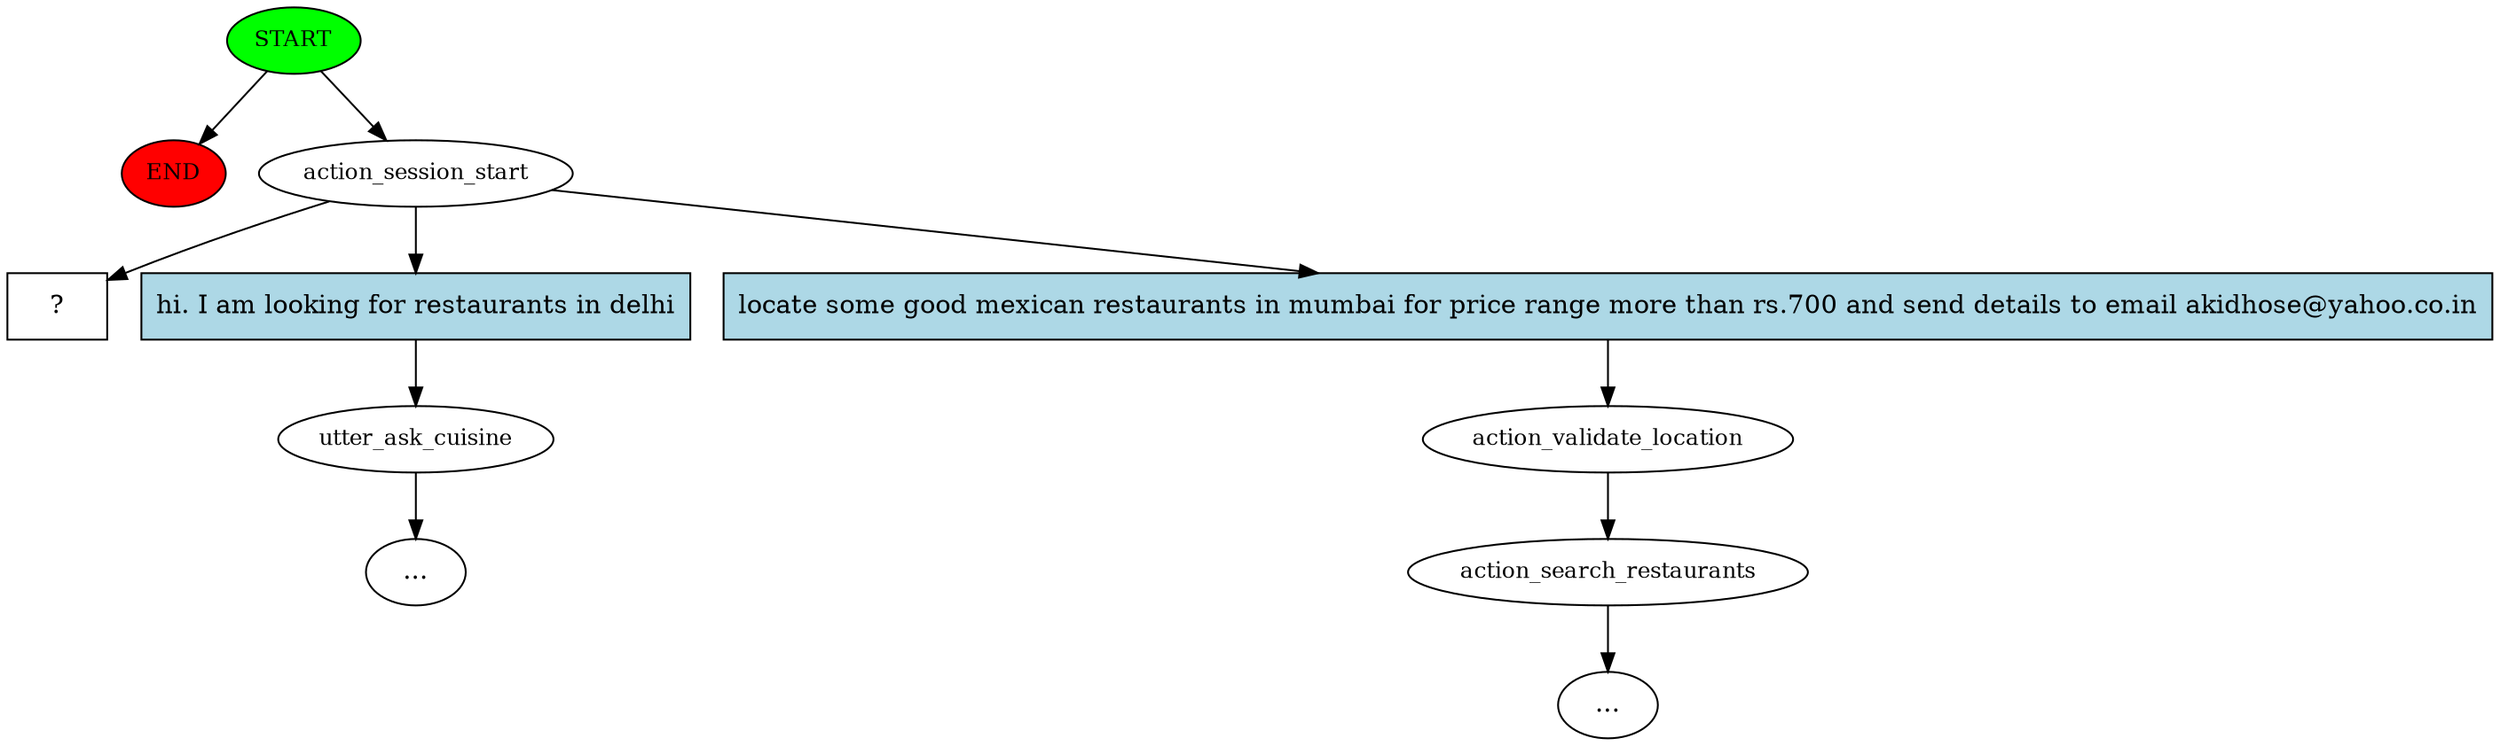digraph  {
0 [class="start active", fillcolor=green, fontsize=12, label=START, style=filled];
"-1" [class=end, fillcolor=red, fontsize=12, label=END, style=filled];
1 [class=active, fontsize=12, label=action_session_start];
2 [class="", fontsize=12, label=utter_ask_cuisine];
"-3" [class=ellipsis, label="..."];
4 [class="", fontsize=12, label=action_validate_location];
5 [class="", fontsize=12, label=action_search_restaurants];
"-5" [class=ellipsis, label="..."];
10 [class="intent dashed active", label="  ?  ", shape=rect];
11 [class=intent, fillcolor=lightblue, label="hi. I am looking for restaurants in delhi", shape=rect, style=filled];
12 [class=intent, fillcolor=lightblue, label="locate some good mexican restaurants in mumbai for price range more than rs.700 and send details to email akidhose@yahoo.co.in", shape=rect, style=filled];
0 -> "-1"  [class="", key=NONE, label=""];
0 -> 1  [class=active, key=NONE, label=""];
1 -> 10  [class=active, key=NONE, label=""];
1 -> 11  [class="", key=0];
1 -> 12  [class="", key=0];
2 -> "-3"  [class="", key=NONE, label=""];
4 -> 5  [class="", key=NONE, label=""];
5 -> "-5"  [class="", key=NONE, label=""];
11 -> 2  [class="", key=0];
12 -> 4  [class="", key=0];
}
